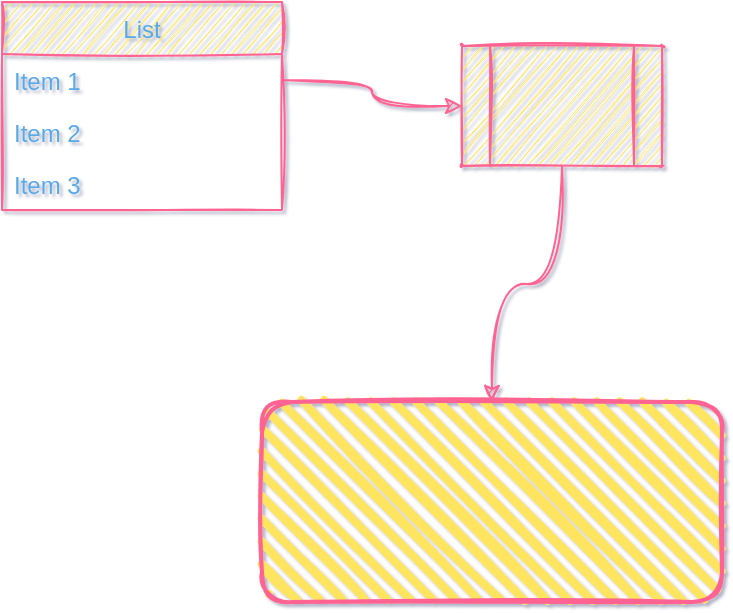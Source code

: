 <mxfile version="13.7.7" type="github">
  <diagram id="8QT5qo1R65SEVay4G9qd" name="Page-1">
    <mxGraphModel dx="965" dy="537" grid="1" gridSize="10" guides="1" tooltips="1" connect="1" arrows="1" fold="1" page="1" pageScale="1" pageWidth="850" pageHeight="1100" math="0" shadow="1">
      <root>
        <mxCell id="0" />
        <mxCell id="1" parent="0" visible="0" />
        <mxCell id="RsXlqeb4Z1pX-YmVXjKN-4" value="" style="edgeStyle=orthogonalEdgeStyle;rounded=0;orthogonalLoop=1;jettySize=auto;html=1;strokeColor=#FF6392;fontColor=#5AA9E6;sketch=1;curved=1;" parent="1" source="RsXlqeb4Z1pX-YmVXjKN-1" target="RsXlqeb4Z1pX-YmVXjKN-2" edge="1">
          <mxGeometry relative="1" as="geometry" />
        </mxCell>
        <mxCell id="RsXlqeb4Z1pX-YmVXjKN-1" value="" style="ellipse;whiteSpace=wrap;html=1;fillColor=#FFE45E;strokeColor=#FF6392;fontColor=#5AA9E6;sketch=1;" parent="1" vertex="1">
          <mxGeometry x="80" y="280" width="120" height="80" as="geometry" />
        </mxCell>
        <mxCell id="RsXlqeb4Z1pX-YmVXjKN-6" value="" style="edgeStyle=orthogonalEdgeStyle;rounded=0;orthogonalLoop=1;jettySize=auto;html=1;strokeColor=#FF6392;fontColor=#5AA9E6;sketch=1;curved=1;" parent="1" source="RsXlqeb4Z1pX-YmVXjKN-2" target="RsXlqeb4Z1pX-YmVXjKN-5" edge="1">
          <mxGeometry relative="1" as="geometry" />
        </mxCell>
        <mxCell id="RsXlqeb4Z1pX-YmVXjKN-10" value="" style="edgeStyle=orthogonalEdgeStyle;rounded=0;orthogonalLoop=1;jettySize=auto;html=1;strokeColor=#FF6392;fontColor=#5AA9E6;sketch=1;curved=1;" parent="1" source="RsXlqeb4Z1pX-YmVXjKN-2" target="RsXlqeb4Z1pX-YmVXjKN-9" edge="1">
          <mxGeometry relative="1" as="geometry" />
        </mxCell>
        <mxCell id="RsXlqeb4Z1pX-YmVXjKN-2" value="" style="ellipse;whiteSpace=wrap;html=1;direction=west;fillColor=#FFE45E;strokeColor=#FF6392;fontColor=#5AA9E6;sketch=1;" parent="1" vertex="1">
          <mxGeometry x="280" y="280" width="120" height="80" as="geometry" />
        </mxCell>
        <mxCell id="RsXlqeb4Z1pX-YmVXjKN-8" value="" style="edgeStyle=orthogonalEdgeStyle;rounded=0;orthogonalLoop=1;jettySize=auto;html=1;strokeColor=#FF6392;fontColor=#5AA9E6;sketch=1;curved=1;" parent="1" source="RsXlqeb4Z1pX-YmVXjKN-5" target="RsXlqeb4Z1pX-YmVXjKN-7" edge="1">
          <mxGeometry relative="1" as="geometry" />
        </mxCell>
        <mxCell id="RsXlqeb4Z1pX-YmVXjKN-5" value="" style="ellipse;whiteSpace=wrap;html=1;direction=west;fillColor=#FFE45E;strokeColor=#FF6392;fontColor=#5AA9E6;sketch=1;" parent="1" vertex="1">
          <mxGeometry x="280" y="120" width="120" height="80" as="geometry" />
        </mxCell>
        <mxCell id="Ammq4lgvdtWHiRioid3K-2" style="edgeStyle=orthogonalEdgeStyle;rounded=0;orthogonalLoop=1;jettySize=auto;html=1;exitX=0;exitY=1;exitDx=0;exitDy=0;entryX=0;entryY=1;entryDx=0;entryDy=0;strokeColor=#FF6392;fontColor=#5AA9E6;sketch=1;curved=1;" parent="1" source="RsXlqeb4Z1pX-YmVXjKN-7" target="RsXlqeb4Z1pX-YmVXjKN-2" edge="1">
          <mxGeometry relative="1" as="geometry" />
        </mxCell>
        <mxCell id="RsXlqeb4Z1pX-YmVXjKN-7" value="" style="whiteSpace=wrap;html=1;fillColor=#FFE45E;strokeColor=#FF6392;fontColor=#5AA9E6;sketch=1;" parent="1" vertex="1">
          <mxGeometry x="480" y="130" width="120" height="60" as="geometry" />
        </mxCell>
        <mxCell id="Ammq4lgvdtWHiRioid3K-1" value="" style="edgeStyle=orthogonalEdgeStyle;rounded=0;orthogonalLoop=1;jettySize=auto;html=1;strokeColor=#FF6392;fontColor=#5AA9E6;sketch=1;curved=1;" parent="1" source="RsXlqeb4Z1pX-YmVXjKN-9" target="RsXlqeb4Z1pX-YmVXjKN-7" edge="1">
          <mxGeometry relative="1" as="geometry" />
        </mxCell>
        <mxCell id="RsXlqeb4Z1pX-YmVXjKN-9" value="" style="ellipse;whiteSpace=wrap;html=1;direction=west;fillColor=#FFE45E;strokeColor=#FF6392;fontColor=#5AA9E6;sketch=1;" parent="1" vertex="1">
          <mxGeometry x="480" y="280" width="120" height="80" as="geometry" />
        </mxCell>
        <mxCell id="Ammq4lgvdtWHiRioid3K-3" value="Untitled Layer" parent="0" />
        <mxCell id="Ammq4lgvdtWHiRioid3K-5" value="" style="rounded=1;whiteSpace=wrap;html=1;strokeWidth=2;fillWeight=4;hachureGap=8;hachureAngle=45;fillColor=#FFE45E;sketch=1;fontColor=#5AA9E6;strokeColor=#FF6392;" parent="Ammq4lgvdtWHiRioid3K-3" vertex="1">
          <mxGeometry x="180" y="270" width="230" height="100" as="geometry" />
        </mxCell>
        <mxCell id="Ammq4lgvdtWHiRioid3K-6" value="List" style="swimlane;fontStyle=0;childLayout=stackLayout;horizontal=1;startSize=26;fillColor=#FFE45E;horizontalStack=0;resizeParent=1;resizeParentMax=0;resizeLast=0;collapsible=1;marginBottom=0;rounded=0;sketch=1;strokeColor=#FF6392;swimlaneFillColor=none;fontColor=#5AA9E6;" parent="Ammq4lgvdtWHiRioid3K-3" vertex="1">
          <mxGeometry x="50" y="70" width="140" height="104" as="geometry">
            <mxRectangle x="50" y="70" width="50" height="26" as="alternateBounds" />
          </mxGeometry>
        </mxCell>
        <mxCell id="Ammq4lgvdtWHiRioid3K-7" value="Item 1" style="text;strokeColor=none;fillColor=none;align=left;verticalAlign=top;spacingLeft=4;spacingRight=4;overflow=hidden;rotatable=0;points=[[0,0.5],[1,0.5]];portConstraint=eastwest;fontColor=#5AA9E6;" parent="Ammq4lgvdtWHiRioid3K-6" vertex="1">
          <mxGeometry y="26" width="140" height="26" as="geometry" />
        </mxCell>
        <mxCell id="Ammq4lgvdtWHiRioid3K-8" value="Item 2" style="text;strokeColor=none;fillColor=none;align=left;verticalAlign=top;spacingLeft=4;spacingRight=4;overflow=hidden;rotatable=0;points=[[0,0.5],[1,0.5]];portConstraint=eastwest;fontColor=#5AA9E6;" parent="Ammq4lgvdtWHiRioid3K-6" vertex="1">
          <mxGeometry y="52" width="140" height="26" as="geometry" />
        </mxCell>
        <mxCell id="Ammq4lgvdtWHiRioid3K-9" value="Item 3" style="text;strokeColor=none;fillColor=none;align=left;verticalAlign=top;spacingLeft=4;spacingRight=4;overflow=hidden;rotatable=0;points=[[0,0.5],[1,0.5]];portConstraint=eastwest;fontColor=#5AA9E6;" parent="Ammq4lgvdtWHiRioid3K-6" vertex="1">
          <mxGeometry y="78" width="140" height="26" as="geometry" />
        </mxCell>
        <mxCell id="Ammq4lgvdtWHiRioid3K-11" value="" style="edgeStyle=orthogonalEdgeStyle;curved=1;rounded=1;sketch=1;orthogonalLoop=1;jettySize=auto;html=1;strokeColor=#FF6392;fillColor=#FFE45E;fontColor=#5AA9E6;" parent="Ammq4lgvdtWHiRioid3K-3" source="Ammq4lgvdtWHiRioid3K-10" target="Ammq4lgvdtWHiRioid3K-5" edge="1">
          <mxGeometry relative="1" as="geometry" />
        </mxCell>
        <mxCell id="Ammq4lgvdtWHiRioid3K-10" value="" style="verticalLabelPosition=bottom;verticalAlign=top;html=1;shape=process;whiteSpace=wrap;rounded=1;size=0.14;arcSize=0;sketch=1;strokeColor=#FF6392;fillColor=#FFE45E;fontColor=#5AA9E6;" parent="Ammq4lgvdtWHiRioid3K-3" vertex="1">
          <mxGeometry x="280" y="92" width="100" height="60" as="geometry" />
        </mxCell>
        <mxCell id="Ammq4lgvdtWHiRioid3K-12" value="" style="edgeStyle=orthogonalEdgeStyle;curved=1;rounded=1;sketch=1;orthogonalLoop=1;jettySize=auto;html=1;strokeColor=#FF6392;fillColor=#FFE45E;fontColor=#5AA9E6;" parent="Ammq4lgvdtWHiRioid3K-3" source="Ammq4lgvdtWHiRioid3K-7" target="Ammq4lgvdtWHiRioid3K-10" edge="1">
          <mxGeometry relative="1" as="geometry" />
        </mxCell>
        <mxCell id="Ammq4lgvdtWHiRioid3K-4" value="Untitled Layer" parent="0" visible="0" />
      </root>
    </mxGraphModel>
  </diagram>
</mxfile>
